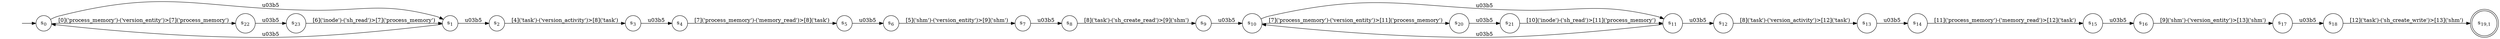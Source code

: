 digraph NFA {
    rankdir = LR;
    I [style = invis];
    I -> S0;
    S0 [label = <s<sub>0</sub>>, shape = circle];
    S1 [label = <s<sub>1</sub>>, shape = circle];
    S2 [label = <s<sub>2</sub>>, shape = circle];
    S3 [label = <s<sub>3</sub>>, shape = circle];
    S4 [label = <s<sub>4</sub>>, shape = circle];
    S5 [label = <s<sub>5</sub>>, shape = circle];
    S6 [label = <s<sub>6</sub>>, shape = circle];
    S7 [label = <s<sub>7</sub>>, shape = circle];
    S8 [label = <s<sub>8</sub>>, shape = circle];
    S9 [label = <s<sub>9</sub>>, shape = circle];
    S10 [label = <s<sub>10</sub>>, shape = circle];
    S11 [label = <s<sub>11</sub>>, shape = circle];
    S11 -> S10 [label = "\u03b5"];
    S12 [label = <s<sub>12</sub>>, shape = circle];
    S13 [label = <s<sub>13</sub>>, shape = circle];
    S14 [label = <s<sub>14</sub>>, shape = circle];
    S15 [label = <s<sub>15</sub>>, shape = circle];
    S16 [label = <s<sub>16</sub>>, shape = circle];
    S17 [label = <s<sub>17</sub>>, shape = circle];
    S18 [label = <s<sub>18</sub>>, shape = circle];
    S19 [label = <s<sub>19,1</sub>>, shape = circle, peripheries = 2];
    S18 -> S19 [label = "[12]('task')-('sh_create_write')>[13]('shm')"];
    S17 -> S18 [label = "\u03b5"];
    S16 -> S17 [label = "[9]('shm')-('version_entity')>[13]('shm')"];
    S15 -> S16 [label = "\u03b5"];
    S14 -> S15 [label = "[11]('process_memory')-('memory_read')>[12]('task')"];
    S13 -> S14 [label = "\u03b5"];
    S12 -> S13 [label = "[8]('task')-('version_activity')>[12]('task')"];
    S11 -> S12 [label = "\u03b5"];
    S10 -> S11 [label = "\u03b5"];
    S20 [label = <s<sub>20</sub>>, shape = circle];
    S21 [label = <s<sub>21</sub>>, shape = circle];
    S21 -> S11 [label = "[10]('inode')-('sh_read')>[11]('process_memory')"];
    S20 -> S21 [label = "\u03b5"];
    S10 -> S20 [label = "[7]('process_memory')-('version_entity')>[11]('process_memory')"];
    S9 -> S10 [label = "\u03b5"];
    S8 -> S9 [label = "[8]('task')-('sh_create_read')>[9]('shm')"];
    S7 -> S8 [label = "\u03b5"];
    S6 -> S7 [label = "[5]('shm')-('version_entity')>[9]('shm')"];
    S5 -> S6 [label = "\u03b5"];
    S4 -> S5 [label = "[7]('process_memory')-('memory_read')>[8]('task')"];
    S3 -> S4 [label = "\u03b5"];
    S2 -> S3 [label = "[4]('task')-('version_activity')>[8]('task')"];
    S1 -> S2 [label = "\u03b5"];
    S1 -> S0 [label = "\u03b5"];
    S0 -> S1 [label = "\u03b5"];
    S22 [label = <s<sub>22</sub>>, shape = circle];
    S23 [label = <s<sub>23</sub>>, shape = circle];
    S23 -> S1 [label = "[6]('inode')-('sh_read')>[7]('process_memory')"];
    S22 -> S23 [label = "\u03b5"];
    S0 -> S22 [label = "[0]('process_memory')-('version_entity')>[7]('process_memory')"];
}
